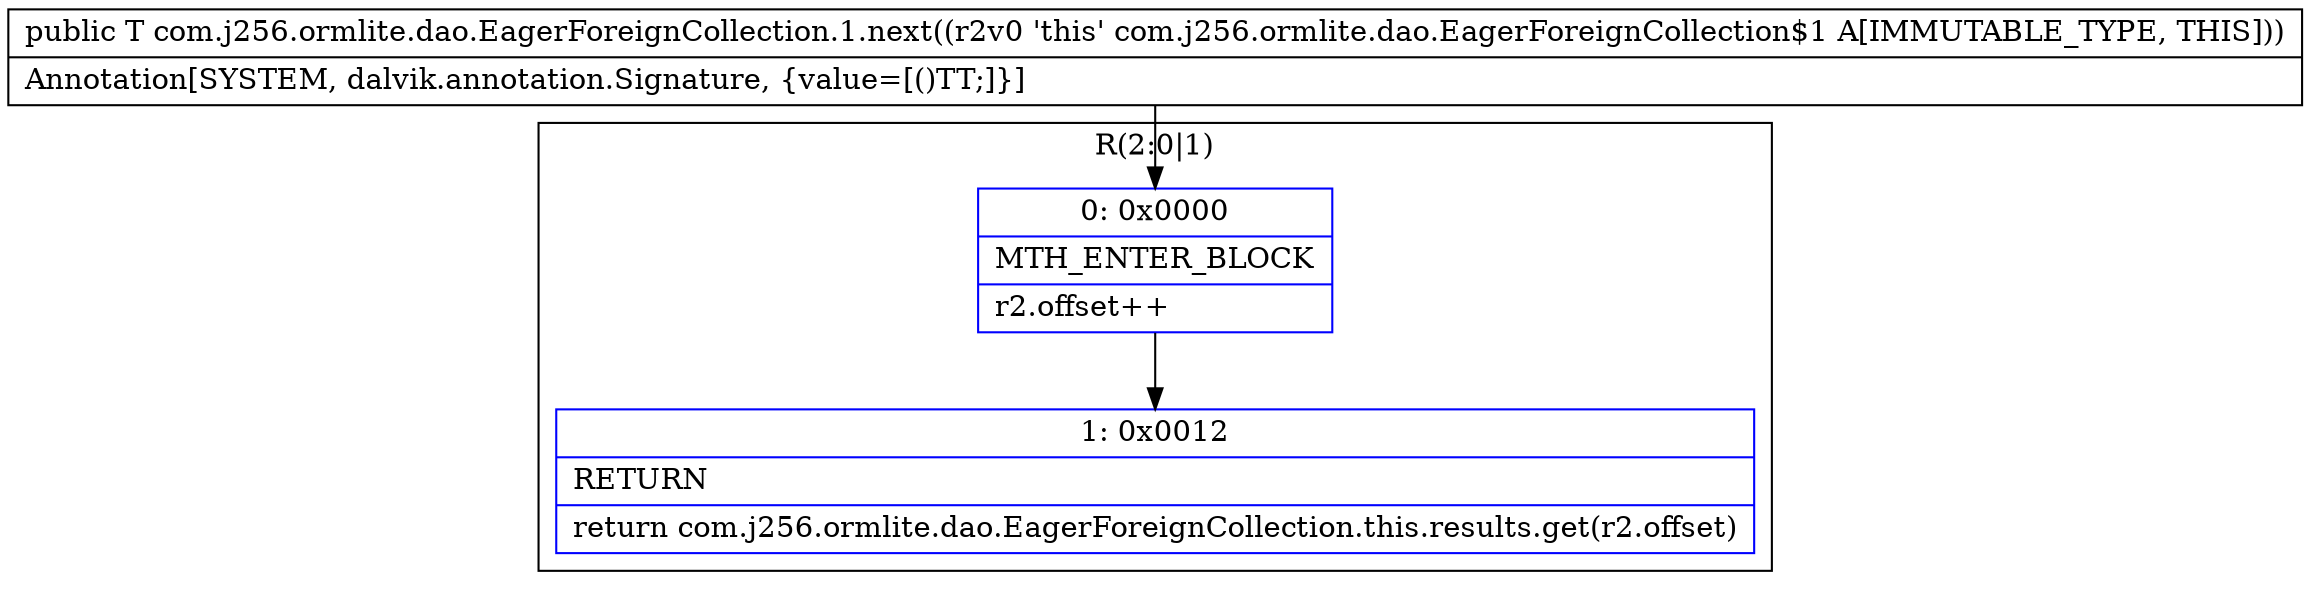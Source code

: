 digraph "CFG forcom.j256.ormlite.dao.EagerForeignCollection.1.next()Ljava\/lang\/Object;" {
subgraph cluster_Region_871810537 {
label = "R(2:0|1)";
node [shape=record,color=blue];
Node_0 [shape=record,label="{0\:\ 0x0000|MTH_ENTER_BLOCK\l|r2.offset++\l}"];
Node_1 [shape=record,label="{1\:\ 0x0012|RETURN\l|return com.j256.ormlite.dao.EagerForeignCollection.this.results.get(r2.offset)\l}"];
}
MethodNode[shape=record,label="{public T com.j256.ormlite.dao.EagerForeignCollection.1.next((r2v0 'this' com.j256.ormlite.dao.EagerForeignCollection$1 A[IMMUTABLE_TYPE, THIS]))  | Annotation[SYSTEM, dalvik.annotation.Signature, \{value=[()TT;]\}]\l}"];
MethodNode -> Node_0;
Node_0 -> Node_1;
}

